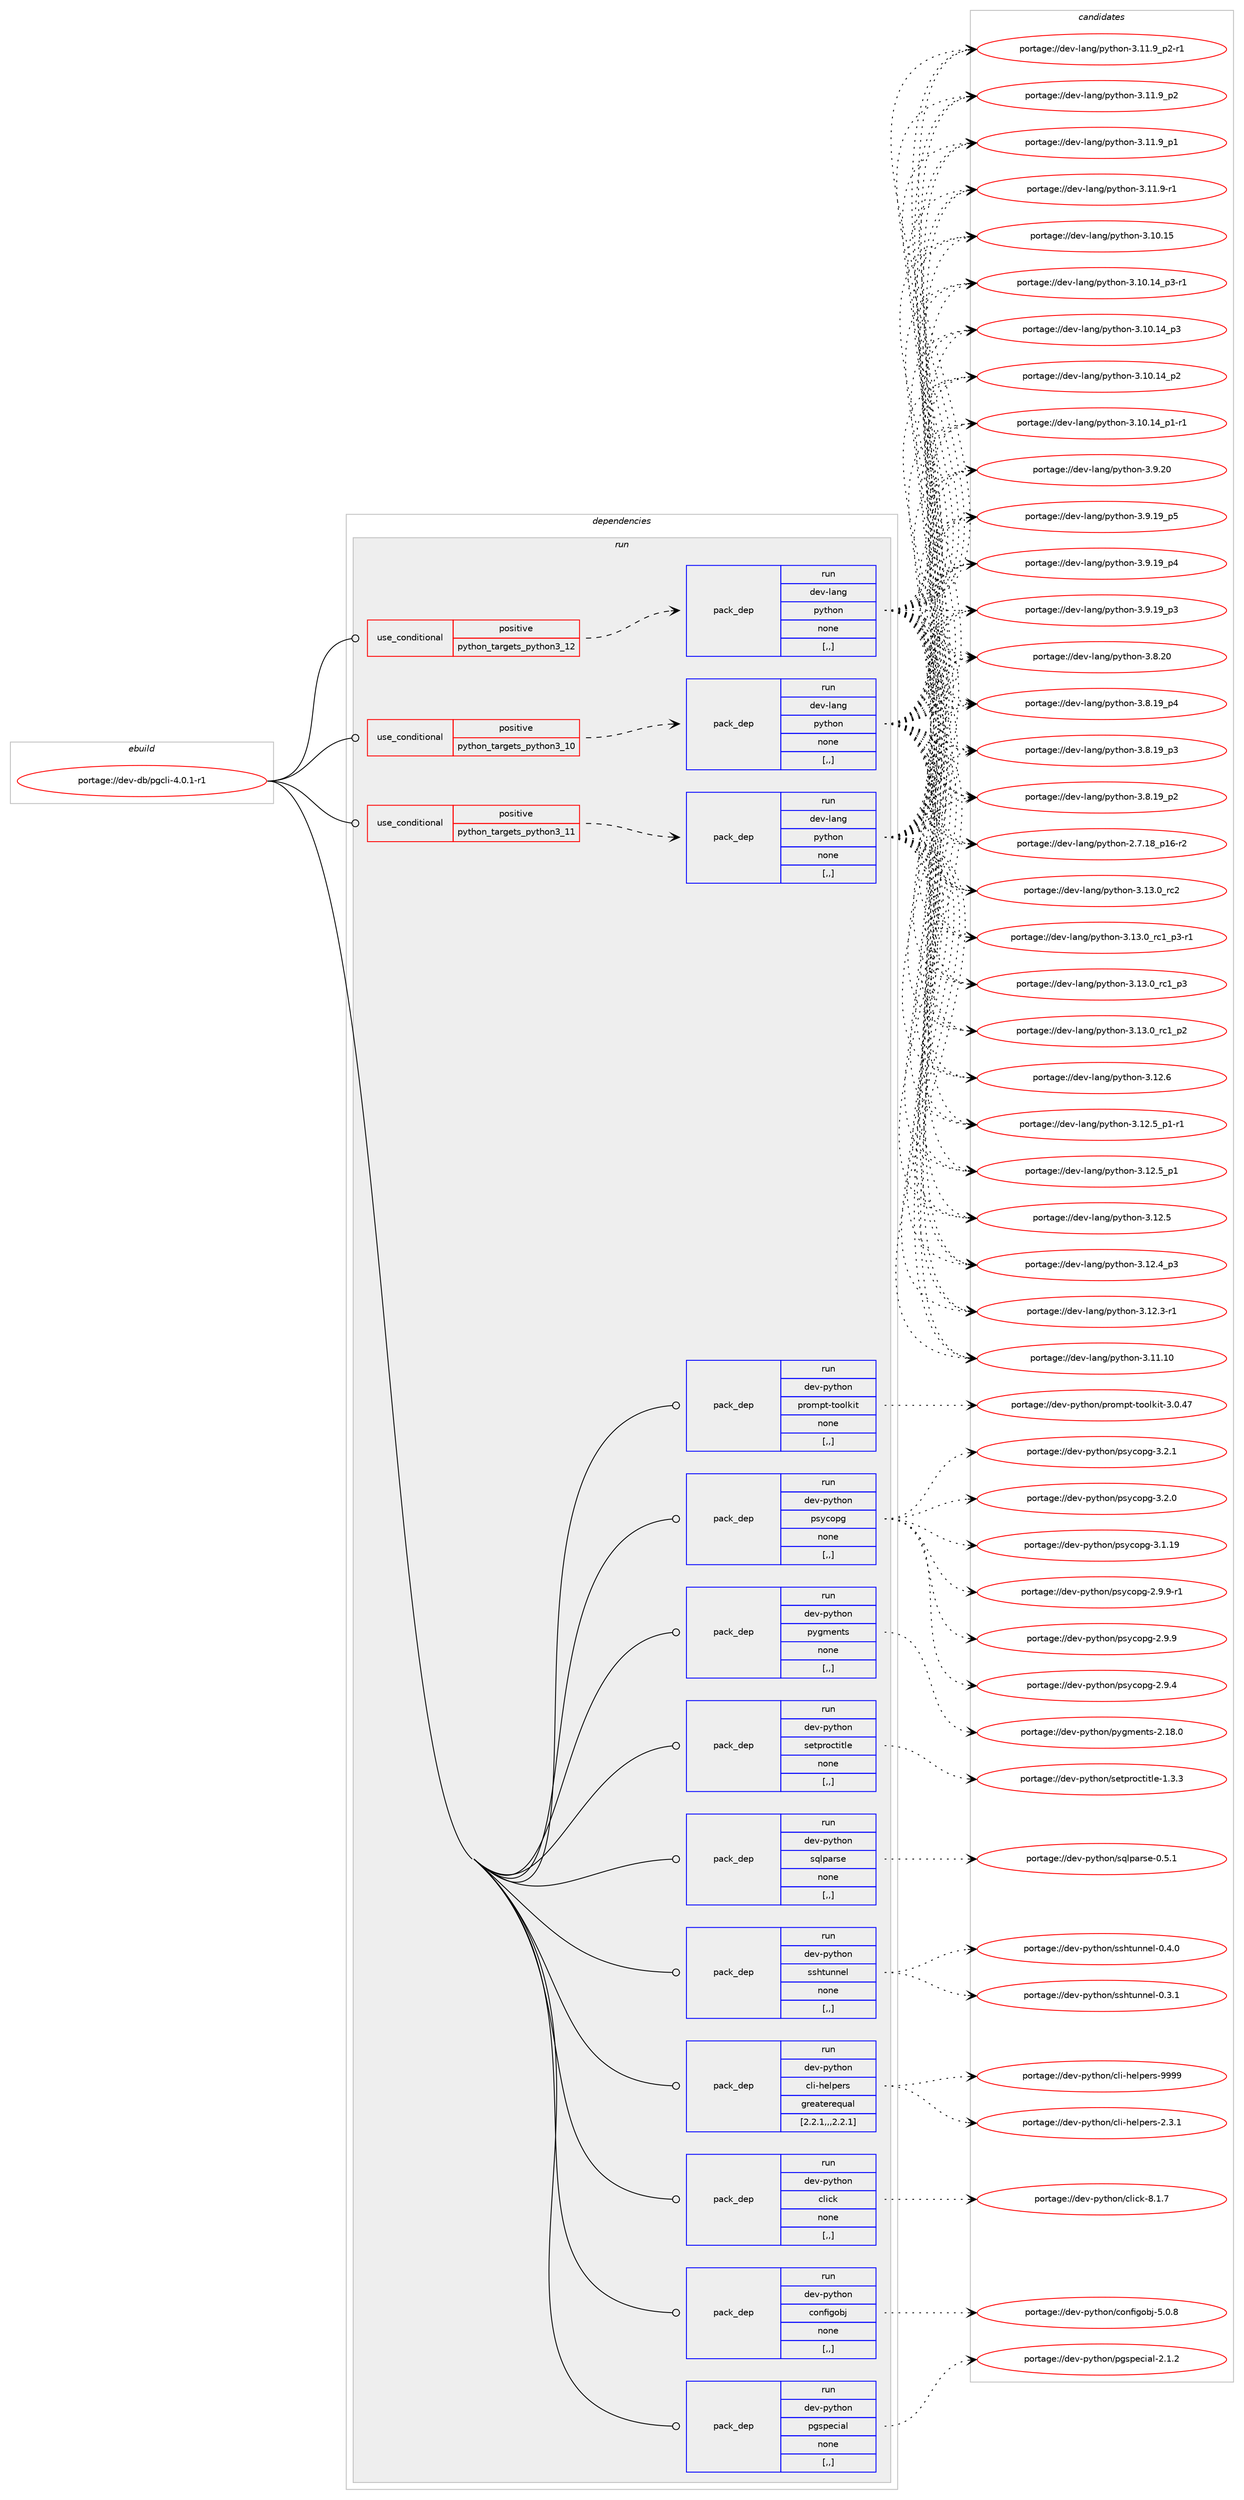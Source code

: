 digraph prolog {

# *************
# Graph options
# *************

newrank=true;
concentrate=true;
compound=true;
graph [rankdir=LR,fontname=Helvetica,fontsize=10,ranksep=1.5];#, ranksep=2.5, nodesep=0.2];
edge  [arrowhead=vee];
node  [fontname=Helvetica,fontsize=10];

# **********
# The ebuild
# **********

subgraph cluster_leftcol {
color=gray;
label=<<i>ebuild</i>>;
id [label="portage://dev-db/pgcli-4.0.1-r1", color=red, width=4, href="../dev-db/pgcli-4.0.1-r1.svg"];
}

# ****************
# The dependencies
# ****************

subgraph cluster_midcol {
color=gray;
label=<<i>dependencies</i>>;
subgraph cluster_compile {
fillcolor="#eeeeee";
style=filled;
label=<<i>compile</i>>;
}
subgraph cluster_compileandrun {
fillcolor="#eeeeee";
style=filled;
label=<<i>compile and run</i>>;
}
subgraph cluster_run {
fillcolor="#eeeeee";
style=filled;
label=<<i>run</i>>;
subgraph cond147833 {
dependency562243 [label=<<TABLE BORDER="0" CELLBORDER="1" CELLSPACING="0" CELLPADDING="4"><TR><TD ROWSPAN="3" CELLPADDING="10">use_conditional</TD></TR><TR><TD>positive</TD></TR><TR><TD>python_targets_python3_10</TD></TR></TABLE>>, shape=none, color=red];
subgraph pack409864 {
dependency562244 [label=<<TABLE BORDER="0" CELLBORDER="1" CELLSPACING="0" CELLPADDING="4" WIDTH="220"><TR><TD ROWSPAN="6" CELLPADDING="30">pack_dep</TD></TR><TR><TD WIDTH="110">run</TD></TR><TR><TD>dev-lang</TD></TR><TR><TD>python</TD></TR><TR><TD>none</TD></TR><TR><TD>[,,]</TD></TR></TABLE>>, shape=none, color=blue];
}
dependency562243:e -> dependency562244:w [weight=20,style="dashed",arrowhead="vee"];
}
id:e -> dependency562243:w [weight=20,style="solid",arrowhead="odot"];
subgraph cond147834 {
dependency562245 [label=<<TABLE BORDER="0" CELLBORDER="1" CELLSPACING="0" CELLPADDING="4"><TR><TD ROWSPAN="3" CELLPADDING="10">use_conditional</TD></TR><TR><TD>positive</TD></TR><TR><TD>python_targets_python3_11</TD></TR></TABLE>>, shape=none, color=red];
subgraph pack409865 {
dependency562246 [label=<<TABLE BORDER="0" CELLBORDER="1" CELLSPACING="0" CELLPADDING="4" WIDTH="220"><TR><TD ROWSPAN="6" CELLPADDING="30">pack_dep</TD></TR><TR><TD WIDTH="110">run</TD></TR><TR><TD>dev-lang</TD></TR><TR><TD>python</TD></TR><TR><TD>none</TD></TR><TR><TD>[,,]</TD></TR></TABLE>>, shape=none, color=blue];
}
dependency562245:e -> dependency562246:w [weight=20,style="dashed",arrowhead="vee"];
}
id:e -> dependency562245:w [weight=20,style="solid",arrowhead="odot"];
subgraph cond147835 {
dependency562247 [label=<<TABLE BORDER="0" CELLBORDER="1" CELLSPACING="0" CELLPADDING="4"><TR><TD ROWSPAN="3" CELLPADDING="10">use_conditional</TD></TR><TR><TD>positive</TD></TR><TR><TD>python_targets_python3_12</TD></TR></TABLE>>, shape=none, color=red];
subgraph pack409866 {
dependency562248 [label=<<TABLE BORDER="0" CELLBORDER="1" CELLSPACING="0" CELLPADDING="4" WIDTH="220"><TR><TD ROWSPAN="6" CELLPADDING="30">pack_dep</TD></TR><TR><TD WIDTH="110">run</TD></TR><TR><TD>dev-lang</TD></TR><TR><TD>python</TD></TR><TR><TD>none</TD></TR><TR><TD>[,,]</TD></TR></TABLE>>, shape=none, color=blue];
}
dependency562247:e -> dependency562248:w [weight=20,style="dashed",arrowhead="vee"];
}
id:e -> dependency562247:w [weight=20,style="solid",arrowhead="odot"];
subgraph pack409867 {
dependency562249 [label=<<TABLE BORDER="0" CELLBORDER="1" CELLSPACING="0" CELLPADDING="4" WIDTH="220"><TR><TD ROWSPAN="6" CELLPADDING="30">pack_dep</TD></TR><TR><TD WIDTH="110">run</TD></TR><TR><TD>dev-python</TD></TR><TR><TD>cli-helpers</TD></TR><TR><TD>greaterequal</TD></TR><TR><TD>[2.2.1,,,2.2.1]</TD></TR></TABLE>>, shape=none, color=blue];
}
id:e -> dependency562249:w [weight=20,style="solid",arrowhead="odot"];
subgraph pack409868 {
dependency562250 [label=<<TABLE BORDER="0" CELLBORDER="1" CELLSPACING="0" CELLPADDING="4" WIDTH="220"><TR><TD ROWSPAN="6" CELLPADDING="30">pack_dep</TD></TR><TR><TD WIDTH="110">run</TD></TR><TR><TD>dev-python</TD></TR><TR><TD>click</TD></TR><TR><TD>none</TD></TR><TR><TD>[,,]</TD></TR></TABLE>>, shape=none, color=blue];
}
id:e -> dependency562250:w [weight=20,style="solid",arrowhead="odot"];
subgraph pack409869 {
dependency562251 [label=<<TABLE BORDER="0" CELLBORDER="1" CELLSPACING="0" CELLPADDING="4" WIDTH="220"><TR><TD ROWSPAN="6" CELLPADDING="30">pack_dep</TD></TR><TR><TD WIDTH="110">run</TD></TR><TR><TD>dev-python</TD></TR><TR><TD>configobj</TD></TR><TR><TD>none</TD></TR><TR><TD>[,,]</TD></TR></TABLE>>, shape=none, color=blue];
}
id:e -> dependency562251:w [weight=20,style="solid",arrowhead="odot"];
subgraph pack409870 {
dependency562252 [label=<<TABLE BORDER="0" CELLBORDER="1" CELLSPACING="0" CELLPADDING="4" WIDTH="220"><TR><TD ROWSPAN="6" CELLPADDING="30">pack_dep</TD></TR><TR><TD WIDTH="110">run</TD></TR><TR><TD>dev-python</TD></TR><TR><TD>pgspecial</TD></TR><TR><TD>none</TD></TR><TR><TD>[,,]</TD></TR></TABLE>>, shape=none, color=blue];
}
id:e -> dependency562252:w [weight=20,style="solid",arrowhead="odot"];
subgraph pack409871 {
dependency562253 [label=<<TABLE BORDER="0" CELLBORDER="1" CELLSPACING="0" CELLPADDING="4" WIDTH="220"><TR><TD ROWSPAN="6" CELLPADDING="30">pack_dep</TD></TR><TR><TD WIDTH="110">run</TD></TR><TR><TD>dev-python</TD></TR><TR><TD>prompt-toolkit</TD></TR><TR><TD>none</TD></TR><TR><TD>[,,]</TD></TR></TABLE>>, shape=none, color=blue];
}
id:e -> dependency562253:w [weight=20,style="solid",arrowhead="odot"];
subgraph pack409872 {
dependency562254 [label=<<TABLE BORDER="0" CELLBORDER="1" CELLSPACING="0" CELLPADDING="4" WIDTH="220"><TR><TD ROWSPAN="6" CELLPADDING="30">pack_dep</TD></TR><TR><TD WIDTH="110">run</TD></TR><TR><TD>dev-python</TD></TR><TR><TD>psycopg</TD></TR><TR><TD>none</TD></TR><TR><TD>[,,]</TD></TR></TABLE>>, shape=none, color=blue];
}
id:e -> dependency562254:w [weight=20,style="solid",arrowhead="odot"];
subgraph pack409873 {
dependency562255 [label=<<TABLE BORDER="0" CELLBORDER="1" CELLSPACING="0" CELLPADDING="4" WIDTH="220"><TR><TD ROWSPAN="6" CELLPADDING="30">pack_dep</TD></TR><TR><TD WIDTH="110">run</TD></TR><TR><TD>dev-python</TD></TR><TR><TD>pygments</TD></TR><TR><TD>none</TD></TR><TR><TD>[,,]</TD></TR></TABLE>>, shape=none, color=blue];
}
id:e -> dependency562255:w [weight=20,style="solid",arrowhead="odot"];
subgraph pack409874 {
dependency562256 [label=<<TABLE BORDER="0" CELLBORDER="1" CELLSPACING="0" CELLPADDING="4" WIDTH="220"><TR><TD ROWSPAN="6" CELLPADDING="30">pack_dep</TD></TR><TR><TD WIDTH="110">run</TD></TR><TR><TD>dev-python</TD></TR><TR><TD>setproctitle</TD></TR><TR><TD>none</TD></TR><TR><TD>[,,]</TD></TR></TABLE>>, shape=none, color=blue];
}
id:e -> dependency562256:w [weight=20,style="solid",arrowhead="odot"];
subgraph pack409875 {
dependency562257 [label=<<TABLE BORDER="0" CELLBORDER="1" CELLSPACING="0" CELLPADDING="4" WIDTH="220"><TR><TD ROWSPAN="6" CELLPADDING="30">pack_dep</TD></TR><TR><TD WIDTH="110">run</TD></TR><TR><TD>dev-python</TD></TR><TR><TD>sqlparse</TD></TR><TR><TD>none</TD></TR><TR><TD>[,,]</TD></TR></TABLE>>, shape=none, color=blue];
}
id:e -> dependency562257:w [weight=20,style="solid",arrowhead="odot"];
subgraph pack409876 {
dependency562258 [label=<<TABLE BORDER="0" CELLBORDER="1" CELLSPACING="0" CELLPADDING="4" WIDTH="220"><TR><TD ROWSPAN="6" CELLPADDING="30">pack_dep</TD></TR><TR><TD WIDTH="110">run</TD></TR><TR><TD>dev-python</TD></TR><TR><TD>sshtunnel</TD></TR><TR><TD>none</TD></TR><TR><TD>[,,]</TD></TR></TABLE>>, shape=none, color=blue];
}
id:e -> dependency562258:w [weight=20,style="solid",arrowhead="odot"];
}
}

# **************
# The candidates
# **************

subgraph cluster_choices {
rank=same;
color=gray;
label=<<i>candidates</i>>;

subgraph choice409864 {
color=black;
nodesep=1;
choice10010111845108971101034711212111610411111045514649514648951149950 [label="portage://dev-lang/python-3.13.0_rc2", color=red, width=4,href="../dev-lang/python-3.13.0_rc2.svg"];
choice1001011184510897110103471121211161041111104551464951464895114994995112514511449 [label="portage://dev-lang/python-3.13.0_rc1_p3-r1", color=red, width=4,href="../dev-lang/python-3.13.0_rc1_p3-r1.svg"];
choice100101118451089711010347112121116104111110455146495146489511499499511251 [label="portage://dev-lang/python-3.13.0_rc1_p3", color=red, width=4,href="../dev-lang/python-3.13.0_rc1_p3.svg"];
choice100101118451089711010347112121116104111110455146495146489511499499511250 [label="portage://dev-lang/python-3.13.0_rc1_p2", color=red, width=4,href="../dev-lang/python-3.13.0_rc1_p2.svg"];
choice10010111845108971101034711212111610411111045514649504654 [label="portage://dev-lang/python-3.12.6", color=red, width=4,href="../dev-lang/python-3.12.6.svg"];
choice1001011184510897110103471121211161041111104551464950465395112494511449 [label="portage://dev-lang/python-3.12.5_p1-r1", color=red, width=4,href="../dev-lang/python-3.12.5_p1-r1.svg"];
choice100101118451089711010347112121116104111110455146495046539511249 [label="portage://dev-lang/python-3.12.5_p1", color=red, width=4,href="../dev-lang/python-3.12.5_p1.svg"];
choice10010111845108971101034711212111610411111045514649504653 [label="portage://dev-lang/python-3.12.5", color=red, width=4,href="../dev-lang/python-3.12.5.svg"];
choice100101118451089711010347112121116104111110455146495046529511251 [label="portage://dev-lang/python-3.12.4_p3", color=red, width=4,href="../dev-lang/python-3.12.4_p3.svg"];
choice100101118451089711010347112121116104111110455146495046514511449 [label="portage://dev-lang/python-3.12.3-r1", color=red, width=4,href="../dev-lang/python-3.12.3-r1.svg"];
choice1001011184510897110103471121211161041111104551464949464948 [label="portage://dev-lang/python-3.11.10", color=red, width=4,href="../dev-lang/python-3.11.10.svg"];
choice1001011184510897110103471121211161041111104551464949465795112504511449 [label="portage://dev-lang/python-3.11.9_p2-r1", color=red, width=4,href="../dev-lang/python-3.11.9_p2-r1.svg"];
choice100101118451089711010347112121116104111110455146494946579511250 [label="portage://dev-lang/python-3.11.9_p2", color=red, width=4,href="../dev-lang/python-3.11.9_p2.svg"];
choice100101118451089711010347112121116104111110455146494946579511249 [label="portage://dev-lang/python-3.11.9_p1", color=red, width=4,href="../dev-lang/python-3.11.9_p1.svg"];
choice100101118451089711010347112121116104111110455146494946574511449 [label="portage://dev-lang/python-3.11.9-r1", color=red, width=4,href="../dev-lang/python-3.11.9-r1.svg"];
choice1001011184510897110103471121211161041111104551464948464953 [label="portage://dev-lang/python-3.10.15", color=red, width=4,href="../dev-lang/python-3.10.15.svg"];
choice100101118451089711010347112121116104111110455146494846495295112514511449 [label="portage://dev-lang/python-3.10.14_p3-r1", color=red, width=4,href="../dev-lang/python-3.10.14_p3-r1.svg"];
choice10010111845108971101034711212111610411111045514649484649529511251 [label="portage://dev-lang/python-3.10.14_p3", color=red, width=4,href="../dev-lang/python-3.10.14_p3.svg"];
choice10010111845108971101034711212111610411111045514649484649529511250 [label="portage://dev-lang/python-3.10.14_p2", color=red, width=4,href="../dev-lang/python-3.10.14_p2.svg"];
choice100101118451089711010347112121116104111110455146494846495295112494511449 [label="portage://dev-lang/python-3.10.14_p1-r1", color=red, width=4,href="../dev-lang/python-3.10.14_p1-r1.svg"];
choice10010111845108971101034711212111610411111045514657465048 [label="portage://dev-lang/python-3.9.20", color=red, width=4,href="../dev-lang/python-3.9.20.svg"];
choice100101118451089711010347112121116104111110455146574649579511253 [label="portage://dev-lang/python-3.9.19_p5", color=red, width=4,href="../dev-lang/python-3.9.19_p5.svg"];
choice100101118451089711010347112121116104111110455146574649579511252 [label="portage://dev-lang/python-3.9.19_p4", color=red, width=4,href="../dev-lang/python-3.9.19_p4.svg"];
choice100101118451089711010347112121116104111110455146574649579511251 [label="portage://dev-lang/python-3.9.19_p3", color=red, width=4,href="../dev-lang/python-3.9.19_p3.svg"];
choice10010111845108971101034711212111610411111045514656465048 [label="portage://dev-lang/python-3.8.20", color=red, width=4,href="../dev-lang/python-3.8.20.svg"];
choice100101118451089711010347112121116104111110455146564649579511252 [label="portage://dev-lang/python-3.8.19_p4", color=red, width=4,href="../dev-lang/python-3.8.19_p4.svg"];
choice100101118451089711010347112121116104111110455146564649579511251 [label="portage://dev-lang/python-3.8.19_p3", color=red, width=4,href="../dev-lang/python-3.8.19_p3.svg"];
choice100101118451089711010347112121116104111110455146564649579511250 [label="portage://dev-lang/python-3.8.19_p2", color=red, width=4,href="../dev-lang/python-3.8.19_p2.svg"];
choice100101118451089711010347112121116104111110455046554649569511249544511450 [label="portage://dev-lang/python-2.7.18_p16-r2", color=red, width=4,href="../dev-lang/python-2.7.18_p16-r2.svg"];
dependency562244:e -> choice10010111845108971101034711212111610411111045514649514648951149950:w [style=dotted,weight="100"];
dependency562244:e -> choice1001011184510897110103471121211161041111104551464951464895114994995112514511449:w [style=dotted,weight="100"];
dependency562244:e -> choice100101118451089711010347112121116104111110455146495146489511499499511251:w [style=dotted,weight="100"];
dependency562244:e -> choice100101118451089711010347112121116104111110455146495146489511499499511250:w [style=dotted,weight="100"];
dependency562244:e -> choice10010111845108971101034711212111610411111045514649504654:w [style=dotted,weight="100"];
dependency562244:e -> choice1001011184510897110103471121211161041111104551464950465395112494511449:w [style=dotted,weight="100"];
dependency562244:e -> choice100101118451089711010347112121116104111110455146495046539511249:w [style=dotted,weight="100"];
dependency562244:e -> choice10010111845108971101034711212111610411111045514649504653:w [style=dotted,weight="100"];
dependency562244:e -> choice100101118451089711010347112121116104111110455146495046529511251:w [style=dotted,weight="100"];
dependency562244:e -> choice100101118451089711010347112121116104111110455146495046514511449:w [style=dotted,weight="100"];
dependency562244:e -> choice1001011184510897110103471121211161041111104551464949464948:w [style=dotted,weight="100"];
dependency562244:e -> choice1001011184510897110103471121211161041111104551464949465795112504511449:w [style=dotted,weight="100"];
dependency562244:e -> choice100101118451089711010347112121116104111110455146494946579511250:w [style=dotted,weight="100"];
dependency562244:e -> choice100101118451089711010347112121116104111110455146494946579511249:w [style=dotted,weight="100"];
dependency562244:e -> choice100101118451089711010347112121116104111110455146494946574511449:w [style=dotted,weight="100"];
dependency562244:e -> choice1001011184510897110103471121211161041111104551464948464953:w [style=dotted,weight="100"];
dependency562244:e -> choice100101118451089711010347112121116104111110455146494846495295112514511449:w [style=dotted,weight="100"];
dependency562244:e -> choice10010111845108971101034711212111610411111045514649484649529511251:w [style=dotted,weight="100"];
dependency562244:e -> choice10010111845108971101034711212111610411111045514649484649529511250:w [style=dotted,weight="100"];
dependency562244:e -> choice100101118451089711010347112121116104111110455146494846495295112494511449:w [style=dotted,weight="100"];
dependency562244:e -> choice10010111845108971101034711212111610411111045514657465048:w [style=dotted,weight="100"];
dependency562244:e -> choice100101118451089711010347112121116104111110455146574649579511253:w [style=dotted,weight="100"];
dependency562244:e -> choice100101118451089711010347112121116104111110455146574649579511252:w [style=dotted,weight="100"];
dependency562244:e -> choice100101118451089711010347112121116104111110455146574649579511251:w [style=dotted,weight="100"];
dependency562244:e -> choice10010111845108971101034711212111610411111045514656465048:w [style=dotted,weight="100"];
dependency562244:e -> choice100101118451089711010347112121116104111110455146564649579511252:w [style=dotted,weight="100"];
dependency562244:e -> choice100101118451089711010347112121116104111110455146564649579511251:w [style=dotted,weight="100"];
dependency562244:e -> choice100101118451089711010347112121116104111110455146564649579511250:w [style=dotted,weight="100"];
dependency562244:e -> choice100101118451089711010347112121116104111110455046554649569511249544511450:w [style=dotted,weight="100"];
}
subgraph choice409865 {
color=black;
nodesep=1;
choice10010111845108971101034711212111610411111045514649514648951149950 [label="portage://dev-lang/python-3.13.0_rc2", color=red, width=4,href="../dev-lang/python-3.13.0_rc2.svg"];
choice1001011184510897110103471121211161041111104551464951464895114994995112514511449 [label="portage://dev-lang/python-3.13.0_rc1_p3-r1", color=red, width=4,href="../dev-lang/python-3.13.0_rc1_p3-r1.svg"];
choice100101118451089711010347112121116104111110455146495146489511499499511251 [label="portage://dev-lang/python-3.13.0_rc1_p3", color=red, width=4,href="../dev-lang/python-3.13.0_rc1_p3.svg"];
choice100101118451089711010347112121116104111110455146495146489511499499511250 [label="portage://dev-lang/python-3.13.0_rc1_p2", color=red, width=4,href="../dev-lang/python-3.13.0_rc1_p2.svg"];
choice10010111845108971101034711212111610411111045514649504654 [label="portage://dev-lang/python-3.12.6", color=red, width=4,href="../dev-lang/python-3.12.6.svg"];
choice1001011184510897110103471121211161041111104551464950465395112494511449 [label="portage://dev-lang/python-3.12.5_p1-r1", color=red, width=4,href="../dev-lang/python-3.12.5_p1-r1.svg"];
choice100101118451089711010347112121116104111110455146495046539511249 [label="portage://dev-lang/python-3.12.5_p1", color=red, width=4,href="../dev-lang/python-3.12.5_p1.svg"];
choice10010111845108971101034711212111610411111045514649504653 [label="portage://dev-lang/python-3.12.5", color=red, width=4,href="../dev-lang/python-3.12.5.svg"];
choice100101118451089711010347112121116104111110455146495046529511251 [label="portage://dev-lang/python-3.12.4_p3", color=red, width=4,href="../dev-lang/python-3.12.4_p3.svg"];
choice100101118451089711010347112121116104111110455146495046514511449 [label="portage://dev-lang/python-3.12.3-r1", color=red, width=4,href="../dev-lang/python-3.12.3-r1.svg"];
choice1001011184510897110103471121211161041111104551464949464948 [label="portage://dev-lang/python-3.11.10", color=red, width=4,href="../dev-lang/python-3.11.10.svg"];
choice1001011184510897110103471121211161041111104551464949465795112504511449 [label="portage://dev-lang/python-3.11.9_p2-r1", color=red, width=4,href="../dev-lang/python-3.11.9_p2-r1.svg"];
choice100101118451089711010347112121116104111110455146494946579511250 [label="portage://dev-lang/python-3.11.9_p2", color=red, width=4,href="../dev-lang/python-3.11.9_p2.svg"];
choice100101118451089711010347112121116104111110455146494946579511249 [label="portage://dev-lang/python-3.11.9_p1", color=red, width=4,href="../dev-lang/python-3.11.9_p1.svg"];
choice100101118451089711010347112121116104111110455146494946574511449 [label="portage://dev-lang/python-3.11.9-r1", color=red, width=4,href="../dev-lang/python-3.11.9-r1.svg"];
choice1001011184510897110103471121211161041111104551464948464953 [label="portage://dev-lang/python-3.10.15", color=red, width=4,href="../dev-lang/python-3.10.15.svg"];
choice100101118451089711010347112121116104111110455146494846495295112514511449 [label="portage://dev-lang/python-3.10.14_p3-r1", color=red, width=4,href="../dev-lang/python-3.10.14_p3-r1.svg"];
choice10010111845108971101034711212111610411111045514649484649529511251 [label="portage://dev-lang/python-3.10.14_p3", color=red, width=4,href="../dev-lang/python-3.10.14_p3.svg"];
choice10010111845108971101034711212111610411111045514649484649529511250 [label="portage://dev-lang/python-3.10.14_p2", color=red, width=4,href="../dev-lang/python-3.10.14_p2.svg"];
choice100101118451089711010347112121116104111110455146494846495295112494511449 [label="portage://dev-lang/python-3.10.14_p1-r1", color=red, width=4,href="../dev-lang/python-3.10.14_p1-r1.svg"];
choice10010111845108971101034711212111610411111045514657465048 [label="portage://dev-lang/python-3.9.20", color=red, width=4,href="../dev-lang/python-3.9.20.svg"];
choice100101118451089711010347112121116104111110455146574649579511253 [label="portage://dev-lang/python-3.9.19_p5", color=red, width=4,href="../dev-lang/python-3.9.19_p5.svg"];
choice100101118451089711010347112121116104111110455146574649579511252 [label="portage://dev-lang/python-3.9.19_p4", color=red, width=4,href="../dev-lang/python-3.9.19_p4.svg"];
choice100101118451089711010347112121116104111110455146574649579511251 [label="portage://dev-lang/python-3.9.19_p3", color=red, width=4,href="../dev-lang/python-3.9.19_p3.svg"];
choice10010111845108971101034711212111610411111045514656465048 [label="portage://dev-lang/python-3.8.20", color=red, width=4,href="../dev-lang/python-3.8.20.svg"];
choice100101118451089711010347112121116104111110455146564649579511252 [label="portage://dev-lang/python-3.8.19_p4", color=red, width=4,href="../dev-lang/python-3.8.19_p4.svg"];
choice100101118451089711010347112121116104111110455146564649579511251 [label="portage://dev-lang/python-3.8.19_p3", color=red, width=4,href="../dev-lang/python-3.8.19_p3.svg"];
choice100101118451089711010347112121116104111110455146564649579511250 [label="portage://dev-lang/python-3.8.19_p2", color=red, width=4,href="../dev-lang/python-3.8.19_p2.svg"];
choice100101118451089711010347112121116104111110455046554649569511249544511450 [label="portage://dev-lang/python-2.7.18_p16-r2", color=red, width=4,href="../dev-lang/python-2.7.18_p16-r2.svg"];
dependency562246:e -> choice10010111845108971101034711212111610411111045514649514648951149950:w [style=dotted,weight="100"];
dependency562246:e -> choice1001011184510897110103471121211161041111104551464951464895114994995112514511449:w [style=dotted,weight="100"];
dependency562246:e -> choice100101118451089711010347112121116104111110455146495146489511499499511251:w [style=dotted,weight="100"];
dependency562246:e -> choice100101118451089711010347112121116104111110455146495146489511499499511250:w [style=dotted,weight="100"];
dependency562246:e -> choice10010111845108971101034711212111610411111045514649504654:w [style=dotted,weight="100"];
dependency562246:e -> choice1001011184510897110103471121211161041111104551464950465395112494511449:w [style=dotted,weight="100"];
dependency562246:e -> choice100101118451089711010347112121116104111110455146495046539511249:w [style=dotted,weight="100"];
dependency562246:e -> choice10010111845108971101034711212111610411111045514649504653:w [style=dotted,weight="100"];
dependency562246:e -> choice100101118451089711010347112121116104111110455146495046529511251:w [style=dotted,weight="100"];
dependency562246:e -> choice100101118451089711010347112121116104111110455146495046514511449:w [style=dotted,weight="100"];
dependency562246:e -> choice1001011184510897110103471121211161041111104551464949464948:w [style=dotted,weight="100"];
dependency562246:e -> choice1001011184510897110103471121211161041111104551464949465795112504511449:w [style=dotted,weight="100"];
dependency562246:e -> choice100101118451089711010347112121116104111110455146494946579511250:w [style=dotted,weight="100"];
dependency562246:e -> choice100101118451089711010347112121116104111110455146494946579511249:w [style=dotted,weight="100"];
dependency562246:e -> choice100101118451089711010347112121116104111110455146494946574511449:w [style=dotted,weight="100"];
dependency562246:e -> choice1001011184510897110103471121211161041111104551464948464953:w [style=dotted,weight="100"];
dependency562246:e -> choice100101118451089711010347112121116104111110455146494846495295112514511449:w [style=dotted,weight="100"];
dependency562246:e -> choice10010111845108971101034711212111610411111045514649484649529511251:w [style=dotted,weight="100"];
dependency562246:e -> choice10010111845108971101034711212111610411111045514649484649529511250:w [style=dotted,weight="100"];
dependency562246:e -> choice100101118451089711010347112121116104111110455146494846495295112494511449:w [style=dotted,weight="100"];
dependency562246:e -> choice10010111845108971101034711212111610411111045514657465048:w [style=dotted,weight="100"];
dependency562246:e -> choice100101118451089711010347112121116104111110455146574649579511253:w [style=dotted,weight="100"];
dependency562246:e -> choice100101118451089711010347112121116104111110455146574649579511252:w [style=dotted,weight="100"];
dependency562246:e -> choice100101118451089711010347112121116104111110455146574649579511251:w [style=dotted,weight="100"];
dependency562246:e -> choice10010111845108971101034711212111610411111045514656465048:w [style=dotted,weight="100"];
dependency562246:e -> choice100101118451089711010347112121116104111110455146564649579511252:w [style=dotted,weight="100"];
dependency562246:e -> choice100101118451089711010347112121116104111110455146564649579511251:w [style=dotted,weight="100"];
dependency562246:e -> choice100101118451089711010347112121116104111110455146564649579511250:w [style=dotted,weight="100"];
dependency562246:e -> choice100101118451089711010347112121116104111110455046554649569511249544511450:w [style=dotted,weight="100"];
}
subgraph choice409866 {
color=black;
nodesep=1;
choice10010111845108971101034711212111610411111045514649514648951149950 [label="portage://dev-lang/python-3.13.0_rc2", color=red, width=4,href="../dev-lang/python-3.13.0_rc2.svg"];
choice1001011184510897110103471121211161041111104551464951464895114994995112514511449 [label="portage://dev-lang/python-3.13.0_rc1_p3-r1", color=red, width=4,href="../dev-lang/python-3.13.0_rc1_p3-r1.svg"];
choice100101118451089711010347112121116104111110455146495146489511499499511251 [label="portage://dev-lang/python-3.13.0_rc1_p3", color=red, width=4,href="../dev-lang/python-3.13.0_rc1_p3.svg"];
choice100101118451089711010347112121116104111110455146495146489511499499511250 [label="portage://dev-lang/python-3.13.0_rc1_p2", color=red, width=4,href="../dev-lang/python-3.13.0_rc1_p2.svg"];
choice10010111845108971101034711212111610411111045514649504654 [label="portage://dev-lang/python-3.12.6", color=red, width=4,href="../dev-lang/python-3.12.6.svg"];
choice1001011184510897110103471121211161041111104551464950465395112494511449 [label="portage://dev-lang/python-3.12.5_p1-r1", color=red, width=4,href="../dev-lang/python-3.12.5_p1-r1.svg"];
choice100101118451089711010347112121116104111110455146495046539511249 [label="portage://dev-lang/python-3.12.5_p1", color=red, width=4,href="../dev-lang/python-3.12.5_p1.svg"];
choice10010111845108971101034711212111610411111045514649504653 [label="portage://dev-lang/python-3.12.5", color=red, width=4,href="../dev-lang/python-3.12.5.svg"];
choice100101118451089711010347112121116104111110455146495046529511251 [label="portage://dev-lang/python-3.12.4_p3", color=red, width=4,href="../dev-lang/python-3.12.4_p3.svg"];
choice100101118451089711010347112121116104111110455146495046514511449 [label="portage://dev-lang/python-3.12.3-r1", color=red, width=4,href="../dev-lang/python-3.12.3-r1.svg"];
choice1001011184510897110103471121211161041111104551464949464948 [label="portage://dev-lang/python-3.11.10", color=red, width=4,href="../dev-lang/python-3.11.10.svg"];
choice1001011184510897110103471121211161041111104551464949465795112504511449 [label="portage://dev-lang/python-3.11.9_p2-r1", color=red, width=4,href="../dev-lang/python-3.11.9_p2-r1.svg"];
choice100101118451089711010347112121116104111110455146494946579511250 [label="portage://dev-lang/python-3.11.9_p2", color=red, width=4,href="../dev-lang/python-3.11.9_p2.svg"];
choice100101118451089711010347112121116104111110455146494946579511249 [label="portage://dev-lang/python-3.11.9_p1", color=red, width=4,href="../dev-lang/python-3.11.9_p1.svg"];
choice100101118451089711010347112121116104111110455146494946574511449 [label="portage://dev-lang/python-3.11.9-r1", color=red, width=4,href="../dev-lang/python-3.11.9-r1.svg"];
choice1001011184510897110103471121211161041111104551464948464953 [label="portage://dev-lang/python-3.10.15", color=red, width=4,href="../dev-lang/python-3.10.15.svg"];
choice100101118451089711010347112121116104111110455146494846495295112514511449 [label="portage://dev-lang/python-3.10.14_p3-r1", color=red, width=4,href="../dev-lang/python-3.10.14_p3-r1.svg"];
choice10010111845108971101034711212111610411111045514649484649529511251 [label="portage://dev-lang/python-3.10.14_p3", color=red, width=4,href="../dev-lang/python-3.10.14_p3.svg"];
choice10010111845108971101034711212111610411111045514649484649529511250 [label="portage://dev-lang/python-3.10.14_p2", color=red, width=4,href="../dev-lang/python-3.10.14_p2.svg"];
choice100101118451089711010347112121116104111110455146494846495295112494511449 [label="portage://dev-lang/python-3.10.14_p1-r1", color=red, width=4,href="../dev-lang/python-3.10.14_p1-r1.svg"];
choice10010111845108971101034711212111610411111045514657465048 [label="portage://dev-lang/python-3.9.20", color=red, width=4,href="../dev-lang/python-3.9.20.svg"];
choice100101118451089711010347112121116104111110455146574649579511253 [label="portage://dev-lang/python-3.9.19_p5", color=red, width=4,href="../dev-lang/python-3.9.19_p5.svg"];
choice100101118451089711010347112121116104111110455146574649579511252 [label="portage://dev-lang/python-3.9.19_p4", color=red, width=4,href="../dev-lang/python-3.9.19_p4.svg"];
choice100101118451089711010347112121116104111110455146574649579511251 [label="portage://dev-lang/python-3.9.19_p3", color=red, width=4,href="../dev-lang/python-3.9.19_p3.svg"];
choice10010111845108971101034711212111610411111045514656465048 [label="portage://dev-lang/python-3.8.20", color=red, width=4,href="../dev-lang/python-3.8.20.svg"];
choice100101118451089711010347112121116104111110455146564649579511252 [label="portage://dev-lang/python-3.8.19_p4", color=red, width=4,href="../dev-lang/python-3.8.19_p4.svg"];
choice100101118451089711010347112121116104111110455146564649579511251 [label="portage://dev-lang/python-3.8.19_p3", color=red, width=4,href="../dev-lang/python-3.8.19_p3.svg"];
choice100101118451089711010347112121116104111110455146564649579511250 [label="portage://dev-lang/python-3.8.19_p2", color=red, width=4,href="../dev-lang/python-3.8.19_p2.svg"];
choice100101118451089711010347112121116104111110455046554649569511249544511450 [label="portage://dev-lang/python-2.7.18_p16-r2", color=red, width=4,href="../dev-lang/python-2.7.18_p16-r2.svg"];
dependency562248:e -> choice10010111845108971101034711212111610411111045514649514648951149950:w [style=dotted,weight="100"];
dependency562248:e -> choice1001011184510897110103471121211161041111104551464951464895114994995112514511449:w [style=dotted,weight="100"];
dependency562248:e -> choice100101118451089711010347112121116104111110455146495146489511499499511251:w [style=dotted,weight="100"];
dependency562248:e -> choice100101118451089711010347112121116104111110455146495146489511499499511250:w [style=dotted,weight="100"];
dependency562248:e -> choice10010111845108971101034711212111610411111045514649504654:w [style=dotted,weight="100"];
dependency562248:e -> choice1001011184510897110103471121211161041111104551464950465395112494511449:w [style=dotted,weight="100"];
dependency562248:e -> choice100101118451089711010347112121116104111110455146495046539511249:w [style=dotted,weight="100"];
dependency562248:e -> choice10010111845108971101034711212111610411111045514649504653:w [style=dotted,weight="100"];
dependency562248:e -> choice100101118451089711010347112121116104111110455146495046529511251:w [style=dotted,weight="100"];
dependency562248:e -> choice100101118451089711010347112121116104111110455146495046514511449:w [style=dotted,weight="100"];
dependency562248:e -> choice1001011184510897110103471121211161041111104551464949464948:w [style=dotted,weight="100"];
dependency562248:e -> choice1001011184510897110103471121211161041111104551464949465795112504511449:w [style=dotted,weight="100"];
dependency562248:e -> choice100101118451089711010347112121116104111110455146494946579511250:w [style=dotted,weight="100"];
dependency562248:e -> choice100101118451089711010347112121116104111110455146494946579511249:w [style=dotted,weight="100"];
dependency562248:e -> choice100101118451089711010347112121116104111110455146494946574511449:w [style=dotted,weight="100"];
dependency562248:e -> choice1001011184510897110103471121211161041111104551464948464953:w [style=dotted,weight="100"];
dependency562248:e -> choice100101118451089711010347112121116104111110455146494846495295112514511449:w [style=dotted,weight="100"];
dependency562248:e -> choice10010111845108971101034711212111610411111045514649484649529511251:w [style=dotted,weight="100"];
dependency562248:e -> choice10010111845108971101034711212111610411111045514649484649529511250:w [style=dotted,weight="100"];
dependency562248:e -> choice100101118451089711010347112121116104111110455146494846495295112494511449:w [style=dotted,weight="100"];
dependency562248:e -> choice10010111845108971101034711212111610411111045514657465048:w [style=dotted,weight="100"];
dependency562248:e -> choice100101118451089711010347112121116104111110455146574649579511253:w [style=dotted,weight="100"];
dependency562248:e -> choice100101118451089711010347112121116104111110455146574649579511252:w [style=dotted,weight="100"];
dependency562248:e -> choice100101118451089711010347112121116104111110455146574649579511251:w [style=dotted,weight="100"];
dependency562248:e -> choice10010111845108971101034711212111610411111045514656465048:w [style=dotted,weight="100"];
dependency562248:e -> choice100101118451089711010347112121116104111110455146564649579511252:w [style=dotted,weight="100"];
dependency562248:e -> choice100101118451089711010347112121116104111110455146564649579511251:w [style=dotted,weight="100"];
dependency562248:e -> choice100101118451089711010347112121116104111110455146564649579511250:w [style=dotted,weight="100"];
dependency562248:e -> choice100101118451089711010347112121116104111110455046554649569511249544511450:w [style=dotted,weight="100"];
}
subgraph choice409867 {
color=black;
nodesep=1;
choice100101118451121211161041111104799108105451041011081121011141154557575757 [label="portage://dev-python/cli-helpers-9999", color=red, width=4,href="../dev-python/cli-helpers-9999.svg"];
choice10010111845112121116104111110479910810545104101108112101114115455046514649 [label="portage://dev-python/cli-helpers-2.3.1", color=red, width=4,href="../dev-python/cli-helpers-2.3.1.svg"];
dependency562249:e -> choice100101118451121211161041111104799108105451041011081121011141154557575757:w [style=dotted,weight="100"];
dependency562249:e -> choice10010111845112121116104111110479910810545104101108112101114115455046514649:w [style=dotted,weight="100"];
}
subgraph choice409868 {
color=black;
nodesep=1;
choice10010111845112121116104111110479910810599107455646494655 [label="portage://dev-python/click-8.1.7", color=red, width=4,href="../dev-python/click-8.1.7.svg"];
dependency562250:e -> choice10010111845112121116104111110479910810599107455646494655:w [style=dotted,weight="100"];
}
subgraph choice409869 {
color=black;
nodesep=1;
choice10010111845112121116104111110479911111010210510311198106455346484656 [label="portage://dev-python/configobj-5.0.8", color=red, width=4,href="../dev-python/configobj-5.0.8.svg"];
dependency562251:e -> choice10010111845112121116104111110479911111010210510311198106455346484656:w [style=dotted,weight="100"];
}
subgraph choice409870 {
color=black;
nodesep=1;
choice10010111845112121116104111110471121031151121019910597108455046494650 [label="portage://dev-python/pgspecial-2.1.2", color=red, width=4,href="../dev-python/pgspecial-2.1.2.svg"];
dependency562252:e -> choice10010111845112121116104111110471121031151121019910597108455046494650:w [style=dotted,weight="100"];
}
subgraph choice409871 {
color=black;
nodesep=1;
choice10010111845112121116104111110471121141111091121164511611111110810710511645514648465255 [label="portage://dev-python/prompt-toolkit-3.0.47", color=red, width=4,href="../dev-python/prompt-toolkit-3.0.47.svg"];
dependency562253:e -> choice10010111845112121116104111110471121141111091121164511611111110810710511645514648465255:w [style=dotted,weight="100"];
}
subgraph choice409872 {
color=black;
nodesep=1;
choice100101118451121211161041111104711211512199111112103455146504649 [label="portage://dev-python/psycopg-3.2.1", color=red, width=4,href="../dev-python/psycopg-3.2.1.svg"];
choice100101118451121211161041111104711211512199111112103455146504648 [label="portage://dev-python/psycopg-3.2.0", color=red, width=4,href="../dev-python/psycopg-3.2.0.svg"];
choice10010111845112121116104111110471121151219911111210345514649464957 [label="portage://dev-python/psycopg-3.1.19", color=red, width=4,href="../dev-python/psycopg-3.1.19.svg"];
choice1001011184511212111610411111047112115121991111121034550465746574511449 [label="portage://dev-python/psycopg-2.9.9-r1", color=red, width=4,href="../dev-python/psycopg-2.9.9-r1.svg"];
choice100101118451121211161041111104711211512199111112103455046574657 [label="portage://dev-python/psycopg-2.9.9", color=red, width=4,href="../dev-python/psycopg-2.9.9.svg"];
choice100101118451121211161041111104711211512199111112103455046574652 [label="portage://dev-python/psycopg-2.9.4", color=red, width=4,href="../dev-python/psycopg-2.9.4.svg"];
dependency562254:e -> choice100101118451121211161041111104711211512199111112103455146504649:w [style=dotted,weight="100"];
dependency562254:e -> choice100101118451121211161041111104711211512199111112103455146504648:w [style=dotted,weight="100"];
dependency562254:e -> choice10010111845112121116104111110471121151219911111210345514649464957:w [style=dotted,weight="100"];
dependency562254:e -> choice1001011184511212111610411111047112115121991111121034550465746574511449:w [style=dotted,weight="100"];
dependency562254:e -> choice100101118451121211161041111104711211512199111112103455046574657:w [style=dotted,weight="100"];
dependency562254:e -> choice100101118451121211161041111104711211512199111112103455046574652:w [style=dotted,weight="100"];
}
subgraph choice409873 {
color=black;
nodesep=1;
choice100101118451121211161041111104711212110310910111011611545504649564648 [label="portage://dev-python/pygments-2.18.0", color=red, width=4,href="../dev-python/pygments-2.18.0.svg"];
dependency562255:e -> choice100101118451121211161041111104711212110310910111011611545504649564648:w [style=dotted,weight="100"];
}
subgraph choice409874 {
color=black;
nodesep=1;
choice100101118451121211161041111104711510111611211411199116105116108101454946514651 [label="portage://dev-python/setproctitle-1.3.3", color=red, width=4,href="../dev-python/setproctitle-1.3.3.svg"];
dependency562256:e -> choice100101118451121211161041111104711510111611211411199116105116108101454946514651:w [style=dotted,weight="100"];
}
subgraph choice409875 {
color=black;
nodesep=1;
choice100101118451121211161041111104711511310811297114115101454846534649 [label="portage://dev-python/sqlparse-0.5.1", color=red, width=4,href="../dev-python/sqlparse-0.5.1.svg"];
dependency562257:e -> choice100101118451121211161041111104711511310811297114115101454846534649:w [style=dotted,weight="100"];
}
subgraph choice409876 {
color=black;
nodesep=1;
choice1001011184511212111610411111047115115104116117110110101108454846524648 [label="portage://dev-python/sshtunnel-0.4.0", color=red, width=4,href="../dev-python/sshtunnel-0.4.0.svg"];
choice1001011184511212111610411111047115115104116117110110101108454846514649 [label="portage://dev-python/sshtunnel-0.3.1", color=red, width=4,href="../dev-python/sshtunnel-0.3.1.svg"];
dependency562258:e -> choice1001011184511212111610411111047115115104116117110110101108454846524648:w [style=dotted,weight="100"];
dependency562258:e -> choice1001011184511212111610411111047115115104116117110110101108454846514649:w [style=dotted,weight="100"];
}
}

}
